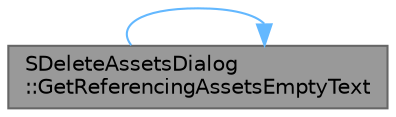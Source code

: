 digraph "SDeleteAssetsDialog::GetReferencingAssetsEmptyText"
{
 // INTERACTIVE_SVG=YES
 // LATEX_PDF_SIZE
  bgcolor="transparent";
  edge [fontname=Helvetica,fontsize=10,labelfontname=Helvetica,labelfontsize=10];
  node [fontname=Helvetica,fontsize=10,shape=box,height=0.2,width=0.4];
  rankdir="LR";
  Node1 [id="Node000001",label="SDeleteAssetsDialog\l::GetReferencingAssetsEmptyText",height=0.2,width=0.4,color="gray40", fillcolor="grey60", style="filled", fontcolor="black",tooltip="Gets the text to display in the on disk referencing assets section when it is empty."];
  Node1 -> Node1 [id="edge1_Node000001_Node000001",color="steelblue1",style="solid",tooltip=" "];
}
